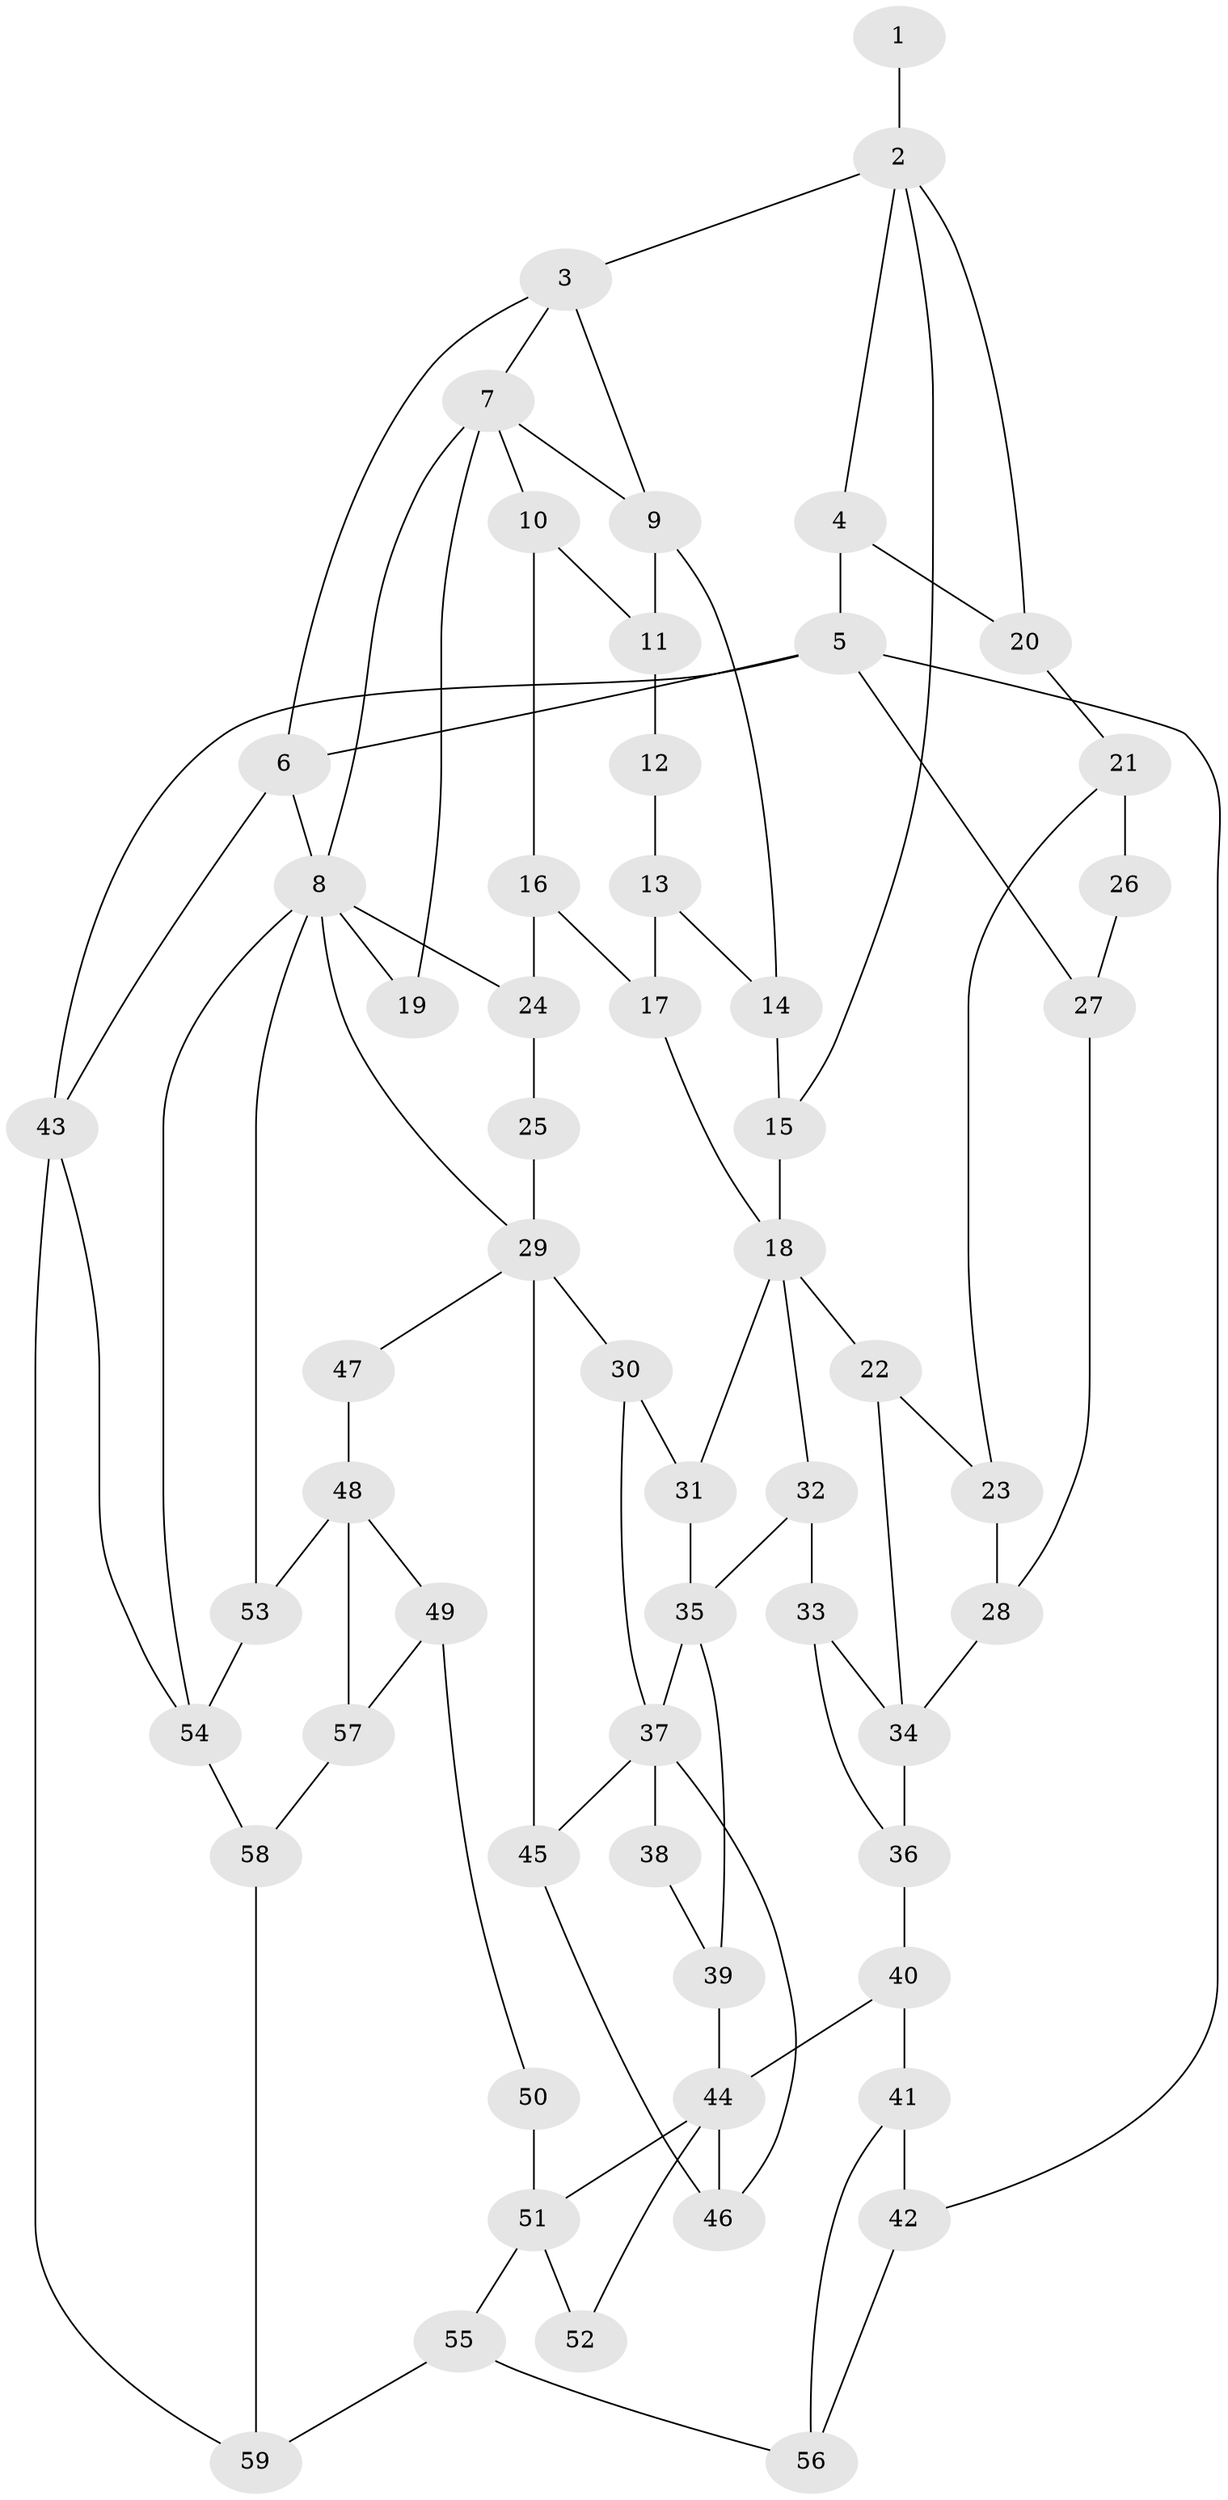 // original degree distribution, {3: 0.0423728813559322, 5: 0.5, 6: 0.2457627118644068, 4: 0.211864406779661}
// Generated by graph-tools (version 1.1) at 2025/38/03/09/25 02:38:47]
// undirected, 59 vertices, 97 edges
graph export_dot {
graph [start="1"]
  node [color=gray90,style=filled];
  1;
  2;
  3;
  4;
  5;
  6;
  7;
  8;
  9;
  10;
  11;
  12;
  13;
  14;
  15;
  16;
  17;
  18;
  19;
  20;
  21;
  22;
  23;
  24;
  25;
  26;
  27;
  28;
  29;
  30;
  31;
  32;
  33;
  34;
  35;
  36;
  37;
  38;
  39;
  40;
  41;
  42;
  43;
  44;
  45;
  46;
  47;
  48;
  49;
  50;
  51;
  52;
  53;
  54;
  55;
  56;
  57;
  58;
  59;
  1 -- 2 [weight=2.0];
  2 -- 3 [weight=1.0];
  2 -- 4 [weight=1.0];
  2 -- 15 [weight=1.0];
  2 -- 20 [weight=1.0];
  3 -- 6 [weight=1.0];
  3 -- 7 [weight=1.0];
  3 -- 9 [weight=1.0];
  4 -- 5 [weight=1.0];
  4 -- 20 [weight=1.0];
  5 -- 6 [weight=1.0];
  5 -- 27 [weight=1.0];
  5 -- 42 [weight=2.0];
  5 -- 43 [weight=1.0];
  6 -- 8 [weight=1.0];
  6 -- 43 [weight=1.0];
  7 -- 8 [weight=1.0];
  7 -- 9 [weight=1.0];
  7 -- 10 [weight=1.0];
  7 -- 19 [weight=2.0];
  8 -- 19 [weight=1.0];
  8 -- 24 [weight=1.0];
  8 -- 29 [weight=1.0];
  8 -- 53 [weight=1.0];
  8 -- 54 [weight=1.0];
  9 -- 11 [weight=1.0];
  9 -- 14 [weight=1.0];
  10 -- 11 [weight=1.0];
  10 -- 16 [weight=1.0];
  11 -- 12 [weight=1.0];
  12 -- 13 [weight=1.0];
  13 -- 14 [weight=1.0];
  13 -- 17 [weight=1.0];
  14 -- 15 [weight=1.0];
  15 -- 18 [weight=1.0];
  16 -- 17 [weight=1.0];
  16 -- 24 [weight=1.0];
  17 -- 18 [weight=1.0];
  18 -- 22 [weight=1.0];
  18 -- 31 [weight=1.0];
  18 -- 32 [weight=1.0];
  20 -- 21 [weight=1.0];
  21 -- 23 [weight=1.0];
  21 -- 26 [weight=2.0];
  22 -- 23 [weight=1.0];
  22 -- 34 [weight=1.0];
  23 -- 28 [weight=1.0];
  24 -- 25 [weight=4.0];
  25 -- 29 [weight=2.0];
  26 -- 27 [weight=1.0];
  27 -- 28 [weight=1.0];
  28 -- 34 [weight=1.0];
  29 -- 30 [weight=1.0];
  29 -- 45 [weight=1.0];
  29 -- 47 [weight=1.0];
  30 -- 31 [weight=1.0];
  30 -- 37 [weight=1.0];
  31 -- 35 [weight=1.0];
  32 -- 33 [weight=2.0];
  32 -- 35 [weight=2.0];
  33 -- 34 [weight=3.0];
  33 -- 36 [weight=1.0];
  34 -- 36 [weight=1.0];
  35 -- 37 [weight=1.0];
  35 -- 39 [weight=1.0];
  36 -- 40 [weight=1.0];
  37 -- 38 [weight=2.0];
  37 -- 45 [weight=1.0];
  37 -- 46 [weight=1.0];
  38 -- 39 [weight=1.0];
  39 -- 44 [weight=1.0];
  40 -- 41 [weight=2.0];
  40 -- 44 [weight=2.0];
  41 -- 42 [weight=3.0];
  41 -- 56 [weight=1.0];
  42 -- 56 [weight=1.0];
  43 -- 54 [weight=1.0];
  43 -- 59 [weight=1.0];
  44 -- 46 [weight=1.0];
  44 -- 51 [weight=1.0];
  44 -- 52 [weight=1.0];
  45 -- 46 [weight=1.0];
  47 -- 48 [weight=2.0];
  48 -- 49 [weight=1.0];
  48 -- 53 [weight=1.0];
  48 -- 57 [weight=2.0];
  49 -- 50 [weight=1.0];
  49 -- 57 [weight=1.0];
  50 -- 51 [weight=2.0];
  51 -- 52 [weight=2.0];
  51 -- 55 [weight=1.0];
  53 -- 54 [weight=1.0];
  54 -- 58 [weight=1.0];
  55 -- 56 [weight=1.0];
  55 -- 59 [weight=1.0];
  57 -- 58 [weight=1.0];
  58 -- 59 [weight=1.0];
}
